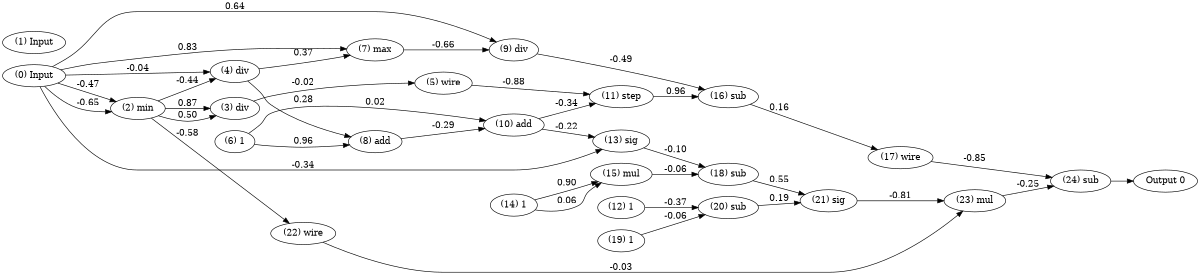 digraph NeuralNetwork {
rankdir=LR;
size="8,6";
center = true;
node0 [label="(0) Input", color=black, labelfontcolor=black, fontcolor=black];
node1 [label="(1) Input", color=black, labelfontcolor=black, fontcolor=black];
node2 [label="(2) min", color=black, labelfontcolor=black, fontcolor=black];
node0 -> node2 [label="-0.47", labelfontcolor=black, fontcolor=black, bold=true, color=black];
node0 -> node2 [label="-0.65", labelfontcolor=black, fontcolor=black, bold=true, color=black];
node3 [label="(3) div", color=black, labelfontcolor=black, fontcolor=black];
node2 -> node3 [label="0.87", labelfontcolor=black, fontcolor=black, bold=true, color=black];
node2 -> node3 [label="0.50", labelfontcolor=black, fontcolor=black, bold=true, color=black];
node4 [label="(4) div", color=black, labelfontcolor=black, fontcolor=black];
node0 -> node4 [label="-0.04", labelfontcolor=black, fontcolor=black, bold=true, color=black];
node2 -> node4 [label="-0.44", labelfontcolor=black, fontcolor=black, bold=true, color=black];
node5 [label="(5) wire", color=black, labelfontcolor=black, fontcolor=black];
node3 -> node5 [label="-0.02", labelfontcolor=black, fontcolor=black, bold=true, color=black];
node6 [label="(6) 1", color=black, labelfontcolor=black, fontcolor=black];
node7 [label="(7) max", color=black, labelfontcolor=black, fontcolor=black];
node4 -> node7 [label="0.37", labelfontcolor=black, fontcolor=black, bold=true, color=black];
node0 -> node7 [label="0.83", labelfontcolor=black, fontcolor=black, bold=true, color=black];
node8 [label="(8) add", color=black, labelfontcolor=black, fontcolor=black];
node4 -> node8 [label="0.28", labelfontcolor=black, fontcolor=black, bold=true, color=black];
node6 -> node8 [label="0.96", labelfontcolor=black, fontcolor=black, bold=true, color=black];
node9 [label="(9) div", color=black, labelfontcolor=black, fontcolor=black];
node0 -> node9 [label="0.64", labelfontcolor=black, fontcolor=black, bold=true, color=black];
node7 -> node9 [label="-0.66", labelfontcolor=black, fontcolor=black, bold=true, color=black];
node10 [label="(10) add", color=black, labelfontcolor=black, fontcolor=black];
node6 -> node10 [label="0.02", labelfontcolor=black, fontcolor=black, bold=true, color=black];
node8 -> node10 [label="-0.29", labelfontcolor=black, fontcolor=black, bold=true, color=black];
node11 [label="(11) step", color=black, labelfontcolor=black, fontcolor=black];
node10 -> node11 [label="-0.34", labelfontcolor=black, fontcolor=black, bold=true, color=black];
node5 -> node11 [label="-0.88", labelfontcolor=black, fontcolor=black, bold=true, color=black];
node12 [label="(12) 1", color=black, labelfontcolor=black, fontcolor=black];
node13 [label="(13) sig", color=black, labelfontcolor=black, fontcolor=black];
node0 -> node13 [label="-0.34", labelfontcolor=black, fontcolor=black, bold=true, color=black];
node10 -> node13 [label="-0.22", labelfontcolor=black, fontcolor=black, bold=true, color=black];
node14 [label="(14) 1", color=black, labelfontcolor=black, fontcolor=black];
node15 [label="(15) mul", color=black, labelfontcolor=black, fontcolor=black];
node14 -> node15 [label="0.90", labelfontcolor=black, fontcolor=black, bold=true, color=black];
node14 -> node15 [label="0.06", labelfontcolor=black, fontcolor=black, bold=true, color=black];
node16 [label="(16) sub", color=black, labelfontcolor=black, fontcolor=black];
node9 -> node16 [label="-0.49", labelfontcolor=black, fontcolor=black, bold=true, color=black];
node11 -> node16 [label="0.96", labelfontcolor=black, fontcolor=black, bold=true, color=black];
node17 [label="(17) wire", color=black, labelfontcolor=black, fontcolor=black];
node16 -> node17 [label="0.16", labelfontcolor=black, fontcolor=black, bold=true, color=black];
node18 [label="(18) sub", color=black, labelfontcolor=black, fontcolor=black];
node13 -> node18 [label="-0.10", labelfontcolor=black, fontcolor=black, bold=true, color=black];
node15 -> node18 [label="-0.06", labelfontcolor=black, fontcolor=black, bold=true, color=black];
node19 [label="(19) 1", color=black, labelfontcolor=black, fontcolor=black];
node20 [label="(20) sub", color=black, labelfontcolor=black, fontcolor=black];
node12 -> node20 [label="-0.37", labelfontcolor=black, fontcolor=black, bold=true, color=black];
node19 -> node20 [label="-0.06", labelfontcolor=black, fontcolor=black, bold=true, color=black];
node21 [label="(21) sig", color=black, labelfontcolor=black, fontcolor=black];
node20 -> node21 [label="0.19", labelfontcolor=black, fontcolor=black, bold=true, color=black];
node18 -> node21 [label="0.55", labelfontcolor=black, fontcolor=black, bold=true, color=black];
node22 [label="(22) wire", color=black, labelfontcolor=black, fontcolor=black];
node2 -> node22 [label="-0.58", labelfontcolor=black, fontcolor=black, bold=true, color=black];
node23 [label="(23) mul", color=black, labelfontcolor=black, fontcolor=black];
node21 -> node23 [label="-0.81", labelfontcolor=black, fontcolor=black, bold=true, color=black];
node22 -> node23 [label="-0.03", labelfontcolor=black, fontcolor=black, bold=true, color=black];
node24 [label="(24) sub", color=black, labelfontcolor=black, fontcolor=black];
node17 -> node24 [label="-0.85", labelfontcolor=black, fontcolor=black, bold=true, color=black];
node23 -> node24 [label="-0.25", labelfontcolor=black, fontcolor=black, bold=true, color=black];
node25 [label="Output 0", color=black, labelfontcolor=black, fontcolor=black];
node24 -> node25 [labelfontcolor=black, fontcolor=black, bold=true, color=black];
{ rank = source; "node0"; "node1"; }
{ rank = max;"node25"; }
}